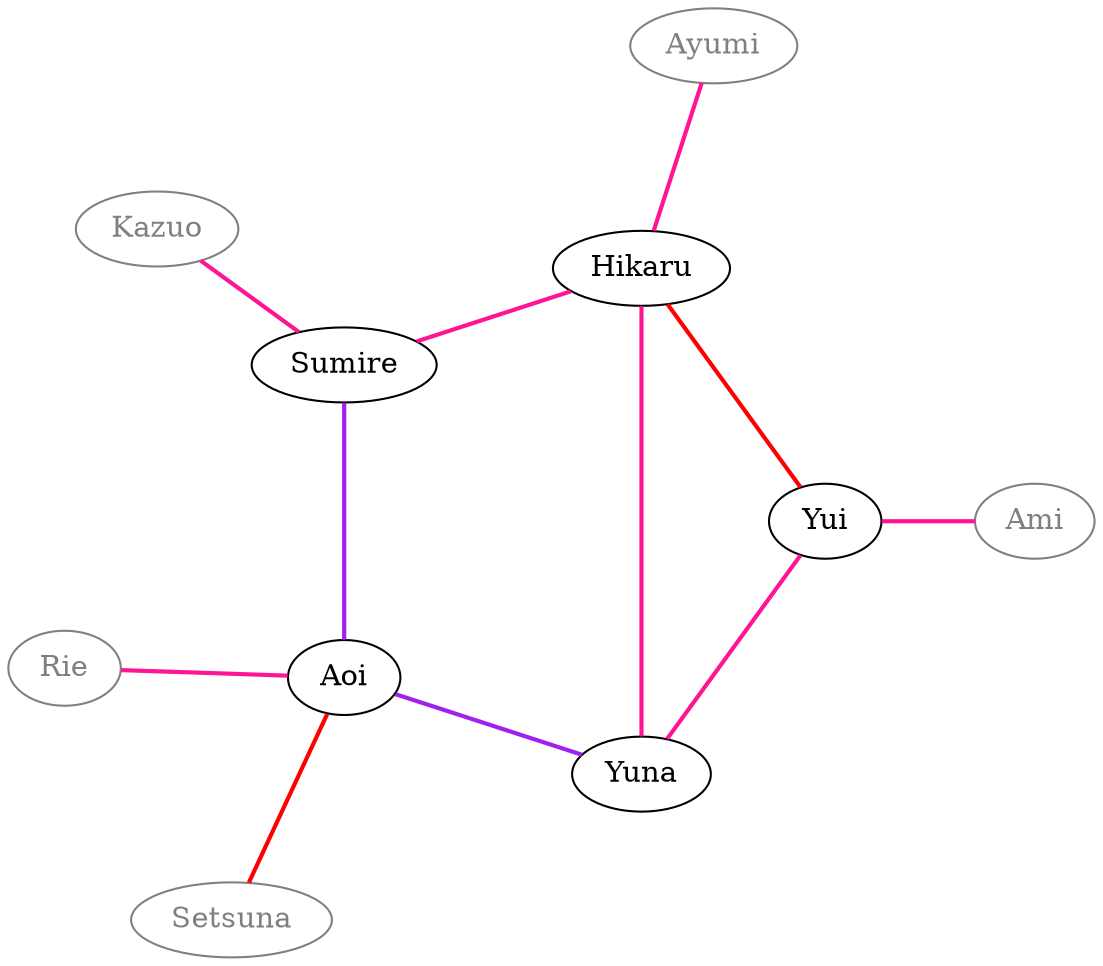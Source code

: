 strict graph {
    layout = "circo"
    node [ color = "#808080", fontcolor = "#808080" ]
    edge [ color = "#808080", fontcolor = "#808080", style = bold ]

    subgraph players {
        node [ color = black, fontcolor = black ]

        "Aoi"
        "Hikaru"
        "Sumire"
        "Yui"
        "Yuna"
    }

    "Aoi" -- "Rie" [ color = deeppink ]
    "Aoi" -- "Setsuna" [ color = red ]
    "Aoi" -- "Sumire" [ color = purple ]
    "Hikaru" -- "Ayumi" [ color = deeppink ]
    "Hikaru" -- "Yuna" [ color = deeppink ]
    "Sumire" -- "Hikaru" [ color = deeppink ]
    "Sumire" -- "Kazuo" [ color = deeppink ]
    "Yui" -- "Ami" [ color = deeppink ]
    "Yui" -- "Hikaru" [ color = red ]
    "Yuna" -- "Aoi" [ color = purple ]
    "Yuna" -- "Yui" [ color = deeppink ]
}
